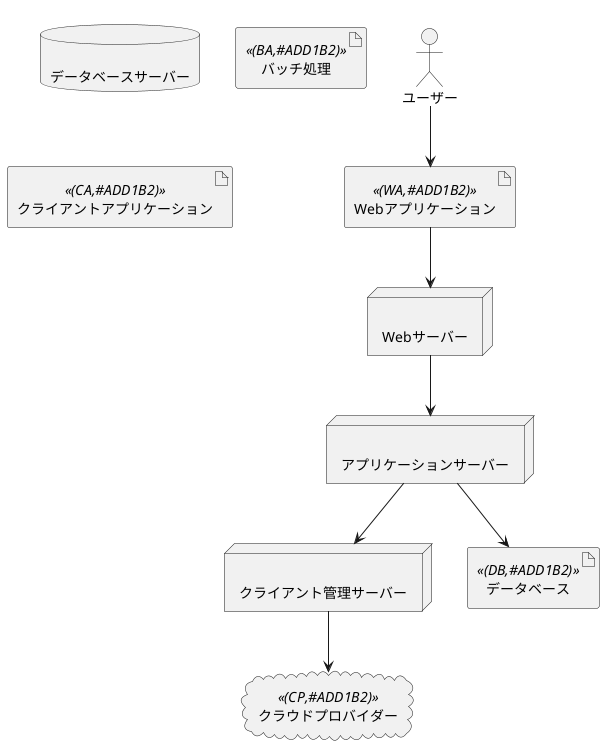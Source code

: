 @startuml system
!define ICONURL https://raw.githubusercontent.com/tupadr3/plantuml-icon-font-sprites/v2.1.0
!define AWS_ECS ${ICONURL}/aws/AWS-ECS_24.svg
!define AWS_EC2 ${ICONURL}/aws/AWS-EC2_24.svg
!define AWS_RDS ${ICONURL}/aws/AWS-RDS_24.svg
!define AWS_S3 ${ICONURL}/aws/AWS-S3_24.svg
!define WEB_SERVER ${ICONURL}/web-icons/nginx_24.svg
!define APP_SERVER ${ICONURL}/web-icons/tomcat_24.svg
!define DATABASE ${ICONURL}/web-icons/database_24.svg
!define CLIENT_SERVER ${ICONURL}/web-icons/desktop_24.svg
!define CLOUD ${ICONURL}/web-icons/cloud_24.svg

!define SPRITESURL https://raw.githubusercontent.com/tupadr3/plantuml-icon-font-sprites/v2.1.0
!define SPRITE_SVG https://raw.githubusercontent.com/tupadr3/plantuml-icon-font-sprites/v2.1.0
!define AWSICONURL https://raw.githubusercontent.com/awslabs/aws-icons-for-plantuml/v14.0/dist

!define STARTUML https://raw.githubusercontent.com/xuanye/plantuml-icon-font-sprites/v2.2
!define ENDUML .0/dist
!define STARTAWSICON https://raw.githubusercontent.com/cloudbees/cloudbees-icons/v2.0.2/src/main/java/com/cloudbees/icons
!define ENDAWSICON .java/com/cloudbees/icons

skinparam defaultTextAlignment center
skinparam componentStyle uml2
skinparam componentStyle stereotyped
skinparam stereotypeCBackgroundColor #ffffff
skinparam stereotypeCBorderColor #ffffff
skinparam shadowing false

!define SPRITESURL https://raw.githubusercontent.com/tupadr3/plantuml-icon-font-sprites/v2.1.0
!define AWSICONURL https://raw.githubusercontent.com/awslabs/aws-icons-for-plantuml/v14.0/dist

actor User as "ユーザー" << (U,#ADD1B2) >>
node WebServer as "Webサーバー" << (W,#ADD1B2) >>
node AppServer as "アプリケーションサーバー" << (A,#ADD1B2) >>
database DBServer as "データベースサーバー" << (D,#ADD1B2) >>
node AdminServer as "クライアント管理サーバー" << (C,#ADD1B2) >>
cloud CloudProvider as "クラウドプロバイダー" << (CP,#ADD1B2) >>
artifact "Webアプリケーション" as WebApp << (WA,#ADD1B2) >>
artifact "バッチ処理" as BatchApp << (BA,#ADD1B2) >>
artifact "データベース" as Database << (DB,#ADD1B2) >>
artifact "クライアントアプリケーション" as ClientApp << (CA,#ADD1B2) >>

User --> WebApp
WebApp --> WebServer
WebServer --> AppServer
AppServer --> Database
AppServer --> AdminServer
AdminServer --> CloudProvider

@enduml
